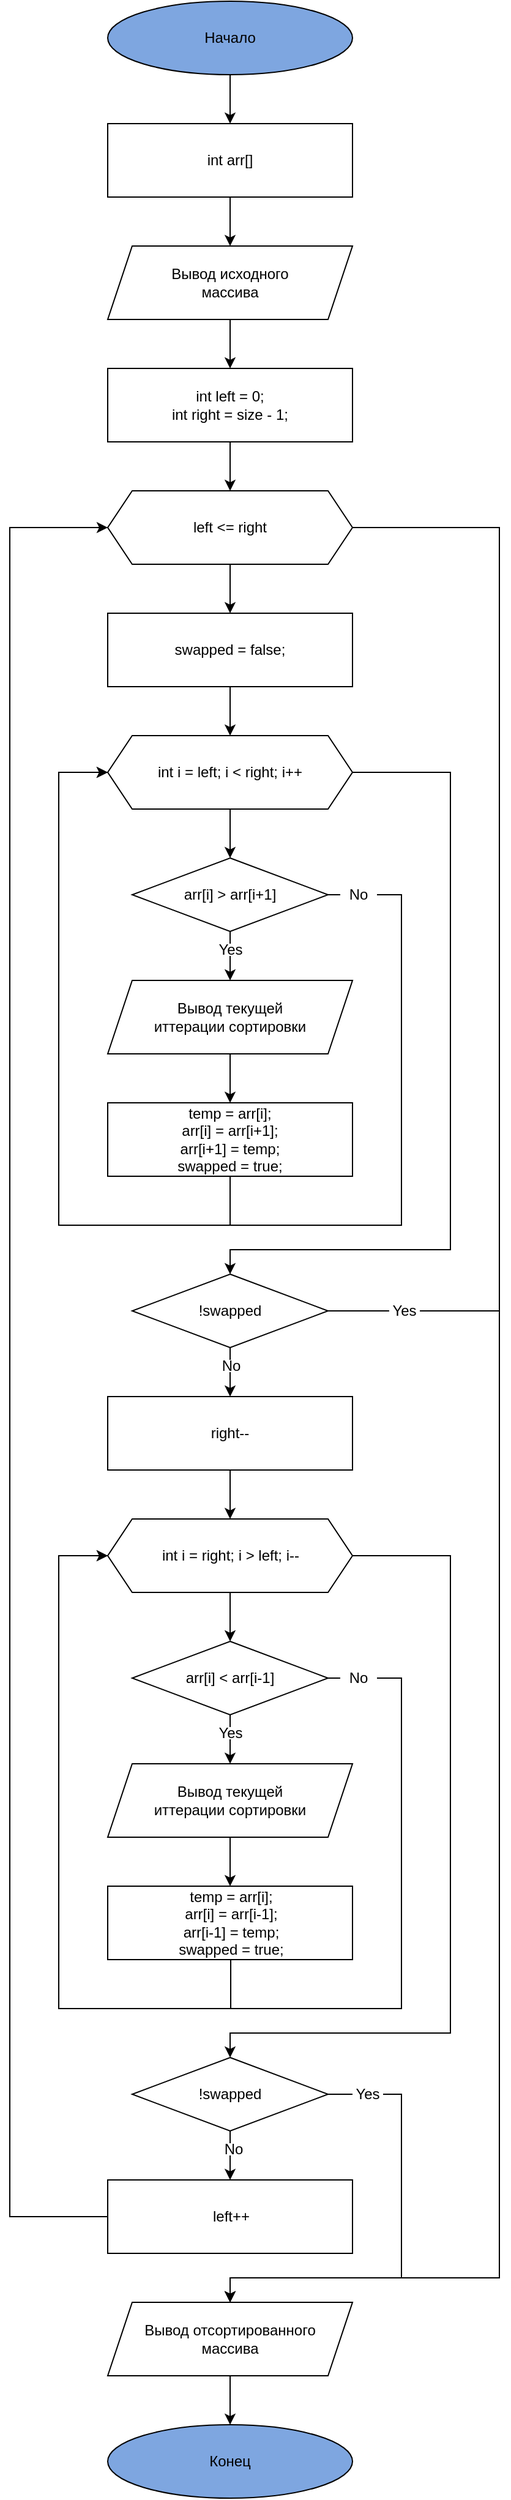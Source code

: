 <mxfile version="21.2.8" type="device">
  <diagram name="Страница 1" id="hf5E7YqgbZisJUp02hgU">
    <mxGraphModel dx="1729" dy="1447" grid="1" gridSize="10" guides="1" tooltips="1" connect="1" arrows="1" fold="1" page="1" pageScale="1" pageWidth="827" pageHeight="1169" math="0" shadow="0">
      <root>
        <mxCell id="0" />
        <mxCell id="1" parent="0" />
        <mxCell id="Kp64SmfVyKR6-pOw67uG-5" style="edgeStyle=orthogonalEdgeStyle;rounded=0;orthogonalLoop=1;jettySize=auto;html=1;exitX=0.5;exitY=1;exitDx=0;exitDy=0;entryX=0.5;entryY=0;entryDx=0;entryDy=0;" edge="1" parent="1" source="Kp64SmfVyKR6-pOw67uG-1" target="Kp64SmfVyKR6-pOw67uG-3">
          <mxGeometry relative="1" as="geometry" />
        </mxCell>
        <mxCell id="Kp64SmfVyKR6-pOw67uG-1" value="" style="ellipse;whiteSpace=wrap;html=1;fillColor=#7EA6E0;" vertex="1" parent="1">
          <mxGeometry x="340" y="20" width="200" height="60" as="geometry" />
        </mxCell>
        <mxCell id="Kp64SmfVyKR6-pOw67uG-2" value="Начало" style="text;html=1;strokeColor=none;fillColor=none;align=center;verticalAlign=middle;whiteSpace=wrap;rounded=0;" vertex="1" parent="1">
          <mxGeometry x="410" y="35" width="60" height="30" as="geometry" />
        </mxCell>
        <mxCell id="Kp64SmfVyKR6-pOw67uG-8" style="edgeStyle=orthogonalEdgeStyle;rounded=0;orthogonalLoop=1;jettySize=auto;html=1;exitX=0.5;exitY=1;exitDx=0;exitDy=0;entryX=0.5;entryY=0;entryDx=0;entryDy=0;" edge="1" parent="1" source="Kp64SmfVyKR6-pOw67uG-3" target="Kp64SmfVyKR6-pOw67uG-6">
          <mxGeometry relative="1" as="geometry" />
        </mxCell>
        <mxCell id="Kp64SmfVyKR6-pOw67uG-3" value="" style="rounded=0;whiteSpace=wrap;html=1;" vertex="1" parent="1">
          <mxGeometry x="340" y="120" width="200" height="60" as="geometry" />
        </mxCell>
        <mxCell id="Kp64SmfVyKR6-pOw67uG-4" value="int arr[]" style="text;html=1;strokeColor=none;fillColor=none;align=center;verticalAlign=middle;whiteSpace=wrap;rounded=0;" vertex="1" parent="1">
          <mxGeometry x="410" y="135" width="60" height="30" as="geometry" />
        </mxCell>
        <mxCell id="Kp64SmfVyKR6-pOw67uG-10" style="edgeStyle=orthogonalEdgeStyle;rounded=0;orthogonalLoop=1;jettySize=auto;html=1;exitX=0.5;exitY=1;exitDx=0;exitDy=0;entryX=0.5;entryY=0;entryDx=0;entryDy=0;" edge="1" parent="1" source="Kp64SmfVyKR6-pOw67uG-6" target="Kp64SmfVyKR6-pOw67uG-9">
          <mxGeometry relative="1" as="geometry" />
        </mxCell>
        <mxCell id="Kp64SmfVyKR6-pOw67uG-6" value="" style="shape=parallelogram;perimeter=parallelogramPerimeter;whiteSpace=wrap;html=1;fixedSize=1;" vertex="1" parent="1">
          <mxGeometry x="340" y="220" width="200" height="60" as="geometry" />
        </mxCell>
        <mxCell id="Kp64SmfVyKR6-pOw67uG-7" value="Вывод исходного массива" style="text;html=1;strokeColor=none;fillColor=none;align=center;verticalAlign=middle;whiteSpace=wrap;rounded=0;" vertex="1" parent="1">
          <mxGeometry x="385" y="235" width="110" height="30" as="geometry" />
        </mxCell>
        <mxCell id="Kp64SmfVyKR6-pOw67uG-14" style="edgeStyle=orthogonalEdgeStyle;rounded=0;orthogonalLoop=1;jettySize=auto;html=1;exitX=0.5;exitY=1;exitDx=0;exitDy=0;entryX=0.5;entryY=0;entryDx=0;entryDy=0;" edge="1" parent="1" source="Kp64SmfVyKR6-pOw67uG-9" target="Kp64SmfVyKR6-pOw67uG-12">
          <mxGeometry relative="1" as="geometry" />
        </mxCell>
        <mxCell id="Kp64SmfVyKR6-pOw67uG-9" value="" style="rounded=0;whiteSpace=wrap;html=1;" vertex="1" parent="1">
          <mxGeometry x="340" y="320" width="200" height="60" as="geometry" />
        </mxCell>
        <mxCell id="Kp64SmfVyKR6-pOw67uG-11" value="int left = 0;&lt;br&gt;int right = size - 1;" style="text;html=1;strokeColor=none;fillColor=none;align=center;verticalAlign=middle;whiteSpace=wrap;rounded=0;" vertex="1" parent="1">
          <mxGeometry x="390" y="335" width="100" height="30" as="geometry" />
        </mxCell>
        <mxCell id="Kp64SmfVyKR6-pOw67uG-17" style="edgeStyle=orthogonalEdgeStyle;rounded=0;orthogonalLoop=1;jettySize=auto;html=1;exitX=0.5;exitY=1;exitDx=0;exitDy=0;entryX=0.5;entryY=0;entryDx=0;entryDy=0;" edge="1" parent="1" source="Kp64SmfVyKR6-pOw67uG-12" target="Kp64SmfVyKR6-pOw67uG-15">
          <mxGeometry relative="1" as="geometry" />
        </mxCell>
        <mxCell id="Kp64SmfVyKR6-pOw67uG-67" style="edgeStyle=orthogonalEdgeStyle;rounded=0;orthogonalLoop=1;jettySize=auto;html=1;exitX=1;exitY=0.5;exitDx=0;exitDy=0;entryX=0.5;entryY=0;entryDx=0;entryDy=0;" edge="1" parent="1" source="Kp64SmfVyKR6-pOw67uG-12" target="Kp64SmfVyKR6-pOw67uG-65">
          <mxGeometry relative="1" as="geometry">
            <Array as="points">
              <mxPoint x="660" y="450" />
              <mxPoint x="660" y="1880" />
              <mxPoint x="440" y="1880" />
            </Array>
          </mxGeometry>
        </mxCell>
        <mxCell id="Kp64SmfVyKR6-pOw67uG-12" value="" style="shape=hexagon;perimeter=hexagonPerimeter2;whiteSpace=wrap;html=1;fixedSize=1;" vertex="1" parent="1">
          <mxGeometry x="340" y="420" width="200" height="60" as="geometry" />
        </mxCell>
        <mxCell id="Kp64SmfVyKR6-pOw67uG-13" value="left &amp;lt;= right" style="text;html=1;strokeColor=none;fillColor=none;align=center;verticalAlign=middle;whiteSpace=wrap;rounded=0;" vertex="1" parent="1">
          <mxGeometry x="405" y="435" width="70" height="30" as="geometry" />
        </mxCell>
        <mxCell id="Kp64SmfVyKR6-pOw67uG-19" style="edgeStyle=orthogonalEdgeStyle;rounded=0;orthogonalLoop=1;jettySize=auto;html=1;exitX=0.5;exitY=1;exitDx=0;exitDy=0;entryX=0.5;entryY=0;entryDx=0;entryDy=0;" edge="1" parent="1" source="Kp64SmfVyKR6-pOw67uG-15" target="Kp64SmfVyKR6-pOw67uG-18">
          <mxGeometry relative="1" as="geometry" />
        </mxCell>
        <mxCell id="Kp64SmfVyKR6-pOw67uG-15" value="" style="rounded=0;whiteSpace=wrap;html=1;" vertex="1" parent="1">
          <mxGeometry x="340" y="520" width="200" height="60" as="geometry" />
        </mxCell>
        <mxCell id="Kp64SmfVyKR6-pOw67uG-16" value="swapped = false;" style="text;html=1;strokeColor=none;fillColor=none;align=center;verticalAlign=middle;whiteSpace=wrap;rounded=0;" vertex="1" parent="1">
          <mxGeometry x="390" y="535" width="100" height="30" as="geometry" />
        </mxCell>
        <mxCell id="Kp64SmfVyKR6-pOw67uG-23" style="edgeStyle=orthogonalEdgeStyle;rounded=0;orthogonalLoop=1;jettySize=auto;html=1;exitX=0.5;exitY=1;exitDx=0;exitDy=0;entryX=0.5;entryY=0;entryDx=0;entryDy=0;" edge="1" parent="1" source="Kp64SmfVyKR6-pOw67uG-18" target="Kp64SmfVyKR6-pOw67uG-21">
          <mxGeometry relative="1" as="geometry" />
        </mxCell>
        <mxCell id="Kp64SmfVyKR6-pOw67uG-35" style="edgeStyle=orthogonalEdgeStyle;rounded=0;orthogonalLoop=1;jettySize=auto;html=1;exitX=1;exitY=0.5;exitDx=0;exitDy=0;entryX=0.5;entryY=0;entryDx=0;entryDy=0;" edge="1" parent="1" source="Kp64SmfVyKR6-pOw67uG-18" target="Kp64SmfVyKR6-pOw67uG-34">
          <mxGeometry relative="1" as="geometry">
            <Array as="points">
              <mxPoint x="620" y="650" />
              <mxPoint x="620" y="1040" />
              <mxPoint x="440" y="1040" />
            </Array>
          </mxGeometry>
        </mxCell>
        <mxCell id="Kp64SmfVyKR6-pOw67uG-18" value="" style="shape=hexagon;perimeter=hexagonPerimeter2;whiteSpace=wrap;html=1;fixedSize=1;" vertex="1" parent="1">
          <mxGeometry x="340" y="620" width="200" height="60" as="geometry" />
        </mxCell>
        <mxCell id="Kp64SmfVyKR6-pOw67uG-20" value="int i = left; i &amp;lt; right; i++" style="text;html=1;strokeColor=none;fillColor=none;align=center;verticalAlign=middle;whiteSpace=wrap;rounded=0;" vertex="1" parent="1">
          <mxGeometry x="375" y="635" width="130" height="30" as="geometry" />
        </mxCell>
        <mxCell id="Kp64SmfVyKR6-pOw67uG-26" style="edgeStyle=orthogonalEdgeStyle;rounded=0;orthogonalLoop=1;jettySize=auto;html=1;exitX=0.5;exitY=1;exitDx=0;exitDy=0;entryX=0.5;entryY=0;entryDx=0;entryDy=0;" edge="1" parent="1" source="Kp64SmfVyKR6-pOw67uG-21" target="Kp64SmfVyKR6-pOw67uG-24">
          <mxGeometry relative="1" as="geometry" />
        </mxCell>
        <mxCell id="Kp64SmfVyKR6-pOw67uG-32" style="edgeStyle=orthogonalEdgeStyle;rounded=0;orthogonalLoop=1;jettySize=auto;html=1;exitX=1;exitY=0.5;exitDx=0;exitDy=0;entryX=0;entryY=0.5;entryDx=0;entryDy=0;" edge="1" parent="1" source="Kp64SmfVyKR6-pOw67uG-21" target="Kp64SmfVyKR6-pOw67uG-18">
          <mxGeometry relative="1" as="geometry">
            <Array as="points">
              <mxPoint x="580" y="750" />
              <mxPoint x="580" y="1020" />
              <mxPoint x="300" y="1020" />
              <mxPoint x="300" y="650" />
            </Array>
          </mxGeometry>
        </mxCell>
        <mxCell id="Kp64SmfVyKR6-pOw67uG-21" value="" style="rhombus;whiteSpace=wrap;html=1;" vertex="1" parent="1">
          <mxGeometry x="360" y="720" width="160" height="60" as="geometry" />
        </mxCell>
        <mxCell id="Kp64SmfVyKR6-pOw67uG-22" value="arr[i] &amp;gt; arr[i+1]" style="text;html=1;strokeColor=none;fillColor=none;align=center;verticalAlign=middle;whiteSpace=wrap;rounded=0;" vertex="1" parent="1">
          <mxGeometry x="400" y="735" width="80" height="30" as="geometry" />
        </mxCell>
        <mxCell id="Kp64SmfVyKR6-pOw67uG-30" style="edgeStyle=orthogonalEdgeStyle;rounded=0;orthogonalLoop=1;jettySize=auto;html=1;exitX=0.5;exitY=1;exitDx=0;exitDy=0;entryX=0.5;entryY=0;entryDx=0;entryDy=0;" edge="1" parent="1" source="Kp64SmfVyKR6-pOw67uG-24" target="Kp64SmfVyKR6-pOw67uG-29">
          <mxGeometry relative="1" as="geometry" />
        </mxCell>
        <mxCell id="Kp64SmfVyKR6-pOw67uG-24" value="" style="shape=parallelogram;perimeter=parallelogramPerimeter;whiteSpace=wrap;html=1;fixedSize=1;" vertex="1" parent="1">
          <mxGeometry x="340" y="820" width="200" height="60" as="geometry" />
        </mxCell>
        <mxCell id="Kp64SmfVyKR6-pOw67uG-25" value="Вывод текущей иттерации сортировки" style="text;html=1;strokeColor=none;fillColor=none;align=center;verticalAlign=middle;whiteSpace=wrap;rounded=0;" vertex="1" parent="1">
          <mxGeometry x="370" y="835" width="140" height="30" as="geometry" />
        </mxCell>
        <mxCell id="Kp64SmfVyKR6-pOw67uG-27" value="Yes" style="text;html=1;strokeColor=none;fillColor=#FFFFFF;align=center;verticalAlign=middle;whiteSpace=wrap;rounded=0;" vertex="1" parent="1">
          <mxGeometry x="427.5" y="790" width="25" height="10" as="geometry" />
        </mxCell>
        <mxCell id="Kp64SmfVyKR6-pOw67uG-28" value="" style="rounded=0;whiteSpace=wrap;html=1;" vertex="1" parent="1">
          <mxGeometry x="340" y="920" width="200" height="60" as="geometry" />
        </mxCell>
        <mxCell id="Kp64SmfVyKR6-pOw67uG-31" style="edgeStyle=orthogonalEdgeStyle;rounded=0;orthogonalLoop=1;jettySize=auto;html=1;exitX=0.5;exitY=1;exitDx=0;exitDy=0;entryX=0;entryY=0.5;entryDx=0;entryDy=0;" edge="1" parent="1" source="Kp64SmfVyKR6-pOw67uG-29" target="Kp64SmfVyKR6-pOw67uG-18">
          <mxGeometry relative="1" as="geometry">
            <Array as="points">
              <mxPoint x="440" y="1020" />
              <mxPoint x="300" y="1020" />
              <mxPoint x="300" y="650" />
            </Array>
          </mxGeometry>
        </mxCell>
        <mxCell id="Kp64SmfVyKR6-pOw67uG-29" value="temp = arr[i];&lt;br&gt;arr[i] = arr[i+1];&lt;br&gt;arr[i+1] = temp;&lt;br&gt;swapped = true;" style="text;html=1;strokeColor=none;fillColor=none;align=center;verticalAlign=middle;whiteSpace=wrap;rounded=0;" vertex="1" parent="1">
          <mxGeometry x="392" y="920" width="96" height="60" as="geometry" />
        </mxCell>
        <mxCell id="Kp64SmfVyKR6-pOw67uG-33" value="No" style="text;html=1;strokeColor=none;fillColor=#FFFFFF;align=center;verticalAlign=middle;whiteSpace=wrap;rounded=0;" vertex="1" parent="1">
          <mxGeometry x="530" y="745" width="30" height="10" as="geometry" />
        </mxCell>
        <mxCell id="Kp64SmfVyKR6-pOw67uG-39" style="edgeStyle=orthogonalEdgeStyle;rounded=0;orthogonalLoop=1;jettySize=auto;html=1;exitX=0.5;exitY=1;exitDx=0;exitDy=0;entryX=0.5;entryY=0;entryDx=0;entryDy=0;" edge="1" parent="1" source="Kp64SmfVyKR6-pOw67uG-34" target="Kp64SmfVyKR6-pOw67uG-37">
          <mxGeometry relative="1" as="geometry" />
        </mxCell>
        <mxCell id="Kp64SmfVyKR6-pOw67uG-70" style="edgeStyle=orthogonalEdgeStyle;rounded=0;orthogonalLoop=1;jettySize=auto;html=1;exitX=1;exitY=0.5;exitDx=0;exitDy=0;entryX=0.5;entryY=0;entryDx=0;entryDy=0;" edge="1" parent="1" source="Kp64SmfVyKR6-pOw67uG-34" target="Kp64SmfVyKR6-pOw67uG-65">
          <mxGeometry relative="1" as="geometry">
            <Array as="points">
              <mxPoint x="660" y="1090" />
              <mxPoint x="660" y="1880" />
              <mxPoint x="440" y="1880" />
            </Array>
          </mxGeometry>
        </mxCell>
        <mxCell id="Kp64SmfVyKR6-pOw67uG-34" value="" style="rhombus;whiteSpace=wrap;html=1;" vertex="1" parent="1">
          <mxGeometry x="360" y="1060" width="160" height="60" as="geometry" />
        </mxCell>
        <mxCell id="Kp64SmfVyKR6-pOw67uG-36" value="!swapped" style="text;html=1;strokeColor=none;fillColor=none;align=center;verticalAlign=middle;whiteSpace=wrap;rounded=0;" vertex="1" parent="1">
          <mxGeometry x="410" y="1075" width="60" height="30" as="geometry" />
        </mxCell>
        <mxCell id="Kp64SmfVyKR6-pOw67uG-42" style="edgeStyle=orthogonalEdgeStyle;rounded=0;orthogonalLoop=1;jettySize=auto;html=1;exitX=0.5;exitY=1;exitDx=0;exitDy=0;entryX=0.5;entryY=0;entryDx=0;entryDy=0;" edge="1" parent="1" source="Kp64SmfVyKR6-pOw67uG-37" target="Kp64SmfVyKR6-pOw67uG-41">
          <mxGeometry relative="1" as="geometry" />
        </mxCell>
        <mxCell id="Kp64SmfVyKR6-pOw67uG-37" value="" style="rounded=0;whiteSpace=wrap;html=1;" vertex="1" parent="1">
          <mxGeometry x="340" y="1160" width="200" height="60" as="geometry" />
        </mxCell>
        <mxCell id="Kp64SmfVyKR6-pOw67uG-38" value="right--" style="text;html=1;strokeColor=none;fillColor=none;align=center;verticalAlign=middle;whiteSpace=wrap;rounded=0;" vertex="1" parent="1">
          <mxGeometry x="410" y="1175" width="60" height="30" as="geometry" />
        </mxCell>
        <mxCell id="Kp64SmfVyKR6-pOw67uG-40" value="No" style="text;html=1;strokeColor=none;fillColor=#FFFFFF;align=center;verticalAlign=middle;whiteSpace=wrap;rounded=0;" vertex="1" parent="1">
          <mxGeometry x="425.5" y="1130" width="30" height="10" as="geometry" />
        </mxCell>
        <mxCell id="Kp64SmfVyKR6-pOw67uG-45" style="edgeStyle=orthogonalEdgeStyle;rounded=0;orthogonalLoop=1;jettySize=auto;html=1;exitX=0.5;exitY=1;exitDx=0;exitDy=0;entryX=0.5;entryY=0;entryDx=0;entryDy=0;" edge="1" parent="1" source="Kp64SmfVyKR6-pOw67uG-41" target="Kp64SmfVyKR6-pOw67uG-44">
          <mxGeometry relative="1" as="geometry" />
        </mxCell>
        <mxCell id="Kp64SmfVyKR6-pOw67uG-59" style="edgeStyle=orthogonalEdgeStyle;rounded=0;orthogonalLoop=1;jettySize=auto;html=1;exitX=1;exitY=0.5;exitDx=0;exitDy=0;entryX=0.5;entryY=0;entryDx=0;entryDy=0;" edge="1" parent="1" source="Kp64SmfVyKR6-pOw67uG-41" target="Kp64SmfVyKR6-pOw67uG-57">
          <mxGeometry relative="1" as="geometry">
            <Array as="points">
              <mxPoint x="620" y="1290" />
              <mxPoint x="620" y="1680" />
              <mxPoint x="440" y="1680" />
            </Array>
          </mxGeometry>
        </mxCell>
        <mxCell id="Kp64SmfVyKR6-pOw67uG-41" value="" style="shape=hexagon;perimeter=hexagonPerimeter2;whiteSpace=wrap;html=1;fixedSize=1;" vertex="1" parent="1">
          <mxGeometry x="340" y="1260" width="200" height="60" as="geometry" />
        </mxCell>
        <mxCell id="Kp64SmfVyKR6-pOw67uG-43" value="int i = right; i &amp;gt; left; i--" style="text;html=1;strokeColor=none;fillColor=none;align=center;verticalAlign=middle;whiteSpace=wrap;rounded=0;" vertex="1" parent="1">
          <mxGeometry x="382.5" y="1275" width="115" height="30" as="geometry" />
        </mxCell>
        <mxCell id="Kp64SmfVyKR6-pOw67uG-49" style="edgeStyle=orthogonalEdgeStyle;rounded=0;orthogonalLoop=1;jettySize=auto;html=1;exitX=0.5;exitY=1;exitDx=0;exitDy=0;entryX=0.5;entryY=0;entryDx=0;entryDy=0;" edge="1" parent="1" source="Kp64SmfVyKR6-pOw67uG-44" target="Kp64SmfVyKR6-pOw67uG-47">
          <mxGeometry relative="1" as="geometry" />
        </mxCell>
        <mxCell id="Kp64SmfVyKR6-pOw67uG-55" style="edgeStyle=orthogonalEdgeStyle;rounded=0;orthogonalLoop=1;jettySize=auto;html=1;exitX=1;exitY=0.5;exitDx=0;exitDy=0;entryX=0;entryY=0.5;entryDx=0;entryDy=0;" edge="1" parent="1" source="Kp64SmfVyKR6-pOw67uG-44" target="Kp64SmfVyKR6-pOw67uG-41">
          <mxGeometry relative="1" as="geometry">
            <Array as="points">
              <mxPoint x="580" y="1390" />
              <mxPoint x="580" y="1660" />
              <mxPoint x="300" y="1660" />
              <mxPoint x="300" y="1290" />
            </Array>
          </mxGeometry>
        </mxCell>
        <mxCell id="Kp64SmfVyKR6-pOw67uG-44" value="" style="rhombus;whiteSpace=wrap;html=1;" vertex="1" parent="1">
          <mxGeometry x="360" y="1360" width="160" height="60" as="geometry" />
        </mxCell>
        <mxCell id="Kp64SmfVyKR6-pOw67uG-46" value="arr[i] &amp;lt; arr[i-1]" style="text;html=1;strokeColor=none;fillColor=none;align=center;verticalAlign=middle;whiteSpace=wrap;rounded=0;" vertex="1" parent="1">
          <mxGeometry x="400" y="1375" width="80" height="30" as="geometry" />
        </mxCell>
        <mxCell id="Kp64SmfVyKR6-pOw67uG-52" style="edgeStyle=orthogonalEdgeStyle;rounded=0;orthogonalLoop=1;jettySize=auto;html=1;exitX=0.5;exitY=1;exitDx=0;exitDy=0;entryX=0.5;entryY=0;entryDx=0;entryDy=0;" edge="1" parent="1" source="Kp64SmfVyKR6-pOw67uG-47" target="Kp64SmfVyKR6-pOw67uG-51">
          <mxGeometry relative="1" as="geometry" />
        </mxCell>
        <mxCell id="Kp64SmfVyKR6-pOw67uG-47" value="" style="shape=parallelogram;perimeter=parallelogramPerimeter;whiteSpace=wrap;html=1;fixedSize=1;" vertex="1" parent="1">
          <mxGeometry x="340" y="1460" width="200" height="60" as="geometry" />
        </mxCell>
        <mxCell id="Kp64SmfVyKR6-pOw67uG-48" value="Вывод текущей иттерации сортировки" style="text;html=1;strokeColor=none;fillColor=none;align=center;verticalAlign=middle;whiteSpace=wrap;rounded=0;" vertex="1" parent="1">
          <mxGeometry x="370" y="1475" width="140" height="30" as="geometry" />
        </mxCell>
        <mxCell id="Kp64SmfVyKR6-pOw67uG-50" value="Yes" style="text;html=1;strokeColor=none;fillColor=#FFFFFF;align=center;verticalAlign=middle;whiteSpace=wrap;rounded=0;" vertex="1" parent="1">
          <mxGeometry x="427.5" y="1430" width="25" height="10" as="geometry" />
        </mxCell>
        <mxCell id="Kp64SmfVyKR6-pOw67uG-51" value="" style="rounded=0;whiteSpace=wrap;html=1;" vertex="1" parent="1">
          <mxGeometry x="340" y="1560" width="200" height="60" as="geometry" />
        </mxCell>
        <mxCell id="Kp64SmfVyKR6-pOw67uG-54" style="edgeStyle=orthogonalEdgeStyle;rounded=0;orthogonalLoop=1;jettySize=auto;html=1;exitX=0.5;exitY=1;exitDx=0;exitDy=0;entryX=0;entryY=0.5;entryDx=0;entryDy=0;" edge="1" parent="1" source="Kp64SmfVyKR6-pOw67uG-53" target="Kp64SmfVyKR6-pOw67uG-41">
          <mxGeometry relative="1" as="geometry">
            <Array as="points">
              <mxPoint x="440" y="1660" />
              <mxPoint x="300" y="1660" />
              <mxPoint x="300" y="1290" />
            </Array>
          </mxGeometry>
        </mxCell>
        <mxCell id="Kp64SmfVyKR6-pOw67uG-53" value="temp = arr[i];&lt;br&gt;arr[i] = arr[i-1];&lt;br&gt;arr[i-1] = temp;&lt;br&gt;swapped = true;" style="text;html=1;strokeColor=none;fillColor=none;align=center;verticalAlign=middle;whiteSpace=wrap;rounded=0;" vertex="1" parent="1">
          <mxGeometry x="395.5" y="1560" width="90" height="60" as="geometry" />
        </mxCell>
        <mxCell id="Kp64SmfVyKR6-pOw67uG-56" value="No" style="text;html=1;strokeColor=none;fillColor=#FFFFFF;align=center;verticalAlign=middle;whiteSpace=wrap;rounded=0;" vertex="1" parent="1">
          <mxGeometry x="530" y="1385" width="30" height="10" as="geometry" />
        </mxCell>
        <mxCell id="Kp64SmfVyKR6-pOw67uG-61" style="edgeStyle=orthogonalEdgeStyle;rounded=0;orthogonalLoop=1;jettySize=auto;html=1;exitX=0.5;exitY=1;exitDx=0;exitDy=0;entryX=0.5;entryY=0;entryDx=0;entryDy=0;" edge="1" parent="1" source="Kp64SmfVyKR6-pOw67uG-57" target="Kp64SmfVyKR6-pOw67uG-60">
          <mxGeometry relative="1" as="geometry" />
        </mxCell>
        <mxCell id="Kp64SmfVyKR6-pOw67uG-68" style="edgeStyle=orthogonalEdgeStyle;rounded=0;orthogonalLoop=1;jettySize=auto;html=1;exitX=1;exitY=0.5;exitDx=0;exitDy=0;entryX=0.5;entryY=0;entryDx=0;entryDy=0;" edge="1" parent="1" source="Kp64SmfVyKR6-pOw67uG-57" target="Kp64SmfVyKR6-pOw67uG-65">
          <mxGeometry relative="1" as="geometry">
            <Array as="points">
              <mxPoint x="580" y="1730" />
              <mxPoint x="580" y="1880" />
              <mxPoint x="440" y="1880" />
            </Array>
          </mxGeometry>
        </mxCell>
        <mxCell id="Kp64SmfVyKR6-pOw67uG-57" value="" style="rhombus;whiteSpace=wrap;html=1;" vertex="1" parent="1">
          <mxGeometry x="360" y="1700" width="160" height="60" as="geometry" />
        </mxCell>
        <mxCell id="Kp64SmfVyKR6-pOw67uG-58" value="!swapped" style="text;html=1;strokeColor=none;fillColor=none;align=center;verticalAlign=middle;whiteSpace=wrap;rounded=0;" vertex="1" parent="1">
          <mxGeometry x="410" y="1715" width="60" height="30" as="geometry" />
        </mxCell>
        <mxCell id="Kp64SmfVyKR6-pOw67uG-64" style="edgeStyle=orthogonalEdgeStyle;rounded=0;orthogonalLoop=1;jettySize=auto;html=1;exitX=0;exitY=0.5;exitDx=0;exitDy=0;entryX=0;entryY=0.5;entryDx=0;entryDy=0;" edge="1" parent="1" source="Kp64SmfVyKR6-pOw67uG-60" target="Kp64SmfVyKR6-pOw67uG-12">
          <mxGeometry relative="1" as="geometry">
            <Array as="points">
              <mxPoint x="260" y="1830" />
              <mxPoint x="260" y="450" />
            </Array>
          </mxGeometry>
        </mxCell>
        <mxCell id="Kp64SmfVyKR6-pOw67uG-60" value="" style="rounded=0;whiteSpace=wrap;html=1;" vertex="1" parent="1">
          <mxGeometry x="340" y="1800" width="200" height="60" as="geometry" />
        </mxCell>
        <mxCell id="Kp64SmfVyKR6-pOw67uG-62" value="No" style="text;html=1;strokeColor=none;fillColor=#FFFFFF;align=center;verticalAlign=middle;whiteSpace=wrap;rounded=0;" vertex="1" parent="1">
          <mxGeometry x="427.5" y="1770" width="30" height="10" as="geometry" />
        </mxCell>
        <mxCell id="Kp64SmfVyKR6-pOw67uG-63" value="left++" style="text;html=1;strokeColor=none;fillColor=none;align=center;verticalAlign=middle;whiteSpace=wrap;rounded=0;" vertex="1" parent="1">
          <mxGeometry x="410.5" y="1815" width="60" height="30" as="geometry" />
        </mxCell>
        <mxCell id="Kp64SmfVyKR6-pOw67uG-74" style="edgeStyle=orthogonalEdgeStyle;rounded=0;orthogonalLoop=1;jettySize=auto;html=1;exitX=0.5;exitY=1;exitDx=0;exitDy=0;entryX=0.5;entryY=0;entryDx=0;entryDy=0;" edge="1" parent="1" source="Kp64SmfVyKR6-pOw67uG-65" target="Kp64SmfVyKR6-pOw67uG-73">
          <mxGeometry relative="1" as="geometry" />
        </mxCell>
        <mxCell id="Kp64SmfVyKR6-pOw67uG-65" value="" style="shape=parallelogram;perimeter=parallelogramPerimeter;whiteSpace=wrap;html=1;fixedSize=1;" vertex="1" parent="1">
          <mxGeometry x="340" y="1900" width="200" height="60" as="geometry" />
        </mxCell>
        <mxCell id="Kp64SmfVyKR6-pOw67uG-66" value="Вывод отсортированного массива" style="text;html=1;strokeColor=none;fillColor=none;align=center;verticalAlign=middle;whiteSpace=wrap;rounded=0;" vertex="1" parent="1">
          <mxGeometry x="365" y="1915" width="150" height="30" as="geometry" />
        </mxCell>
        <mxCell id="Kp64SmfVyKR6-pOw67uG-71" value="Yes" style="text;html=1;strokeColor=none;fillColor=#FFFFFF;align=center;verticalAlign=middle;whiteSpace=wrap;rounded=0;" vertex="1" parent="1">
          <mxGeometry x="570" y="1085" width="25" height="10" as="geometry" />
        </mxCell>
        <mxCell id="Kp64SmfVyKR6-pOw67uG-72" value="Yes" style="text;html=1;strokeColor=none;fillColor=#FFFFFF;align=center;verticalAlign=middle;whiteSpace=wrap;rounded=0;" vertex="1" parent="1">
          <mxGeometry x="540" y="1725" width="25" height="10" as="geometry" />
        </mxCell>
        <mxCell id="Kp64SmfVyKR6-pOw67uG-73" value="" style="ellipse;whiteSpace=wrap;html=1;fillColor=#7EA6E0;" vertex="1" parent="1">
          <mxGeometry x="340" y="2000" width="200" height="60" as="geometry" />
        </mxCell>
        <mxCell id="Kp64SmfVyKR6-pOw67uG-75" value="Конец" style="text;html=1;strokeColor=none;fillColor=none;align=center;verticalAlign=middle;whiteSpace=wrap;rounded=0;" vertex="1" parent="1">
          <mxGeometry x="410" y="2015" width="60" height="30" as="geometry" />
        </mxCell>
      </root>
    </mxGraphModel>
  </diagram>
</mxfile>
